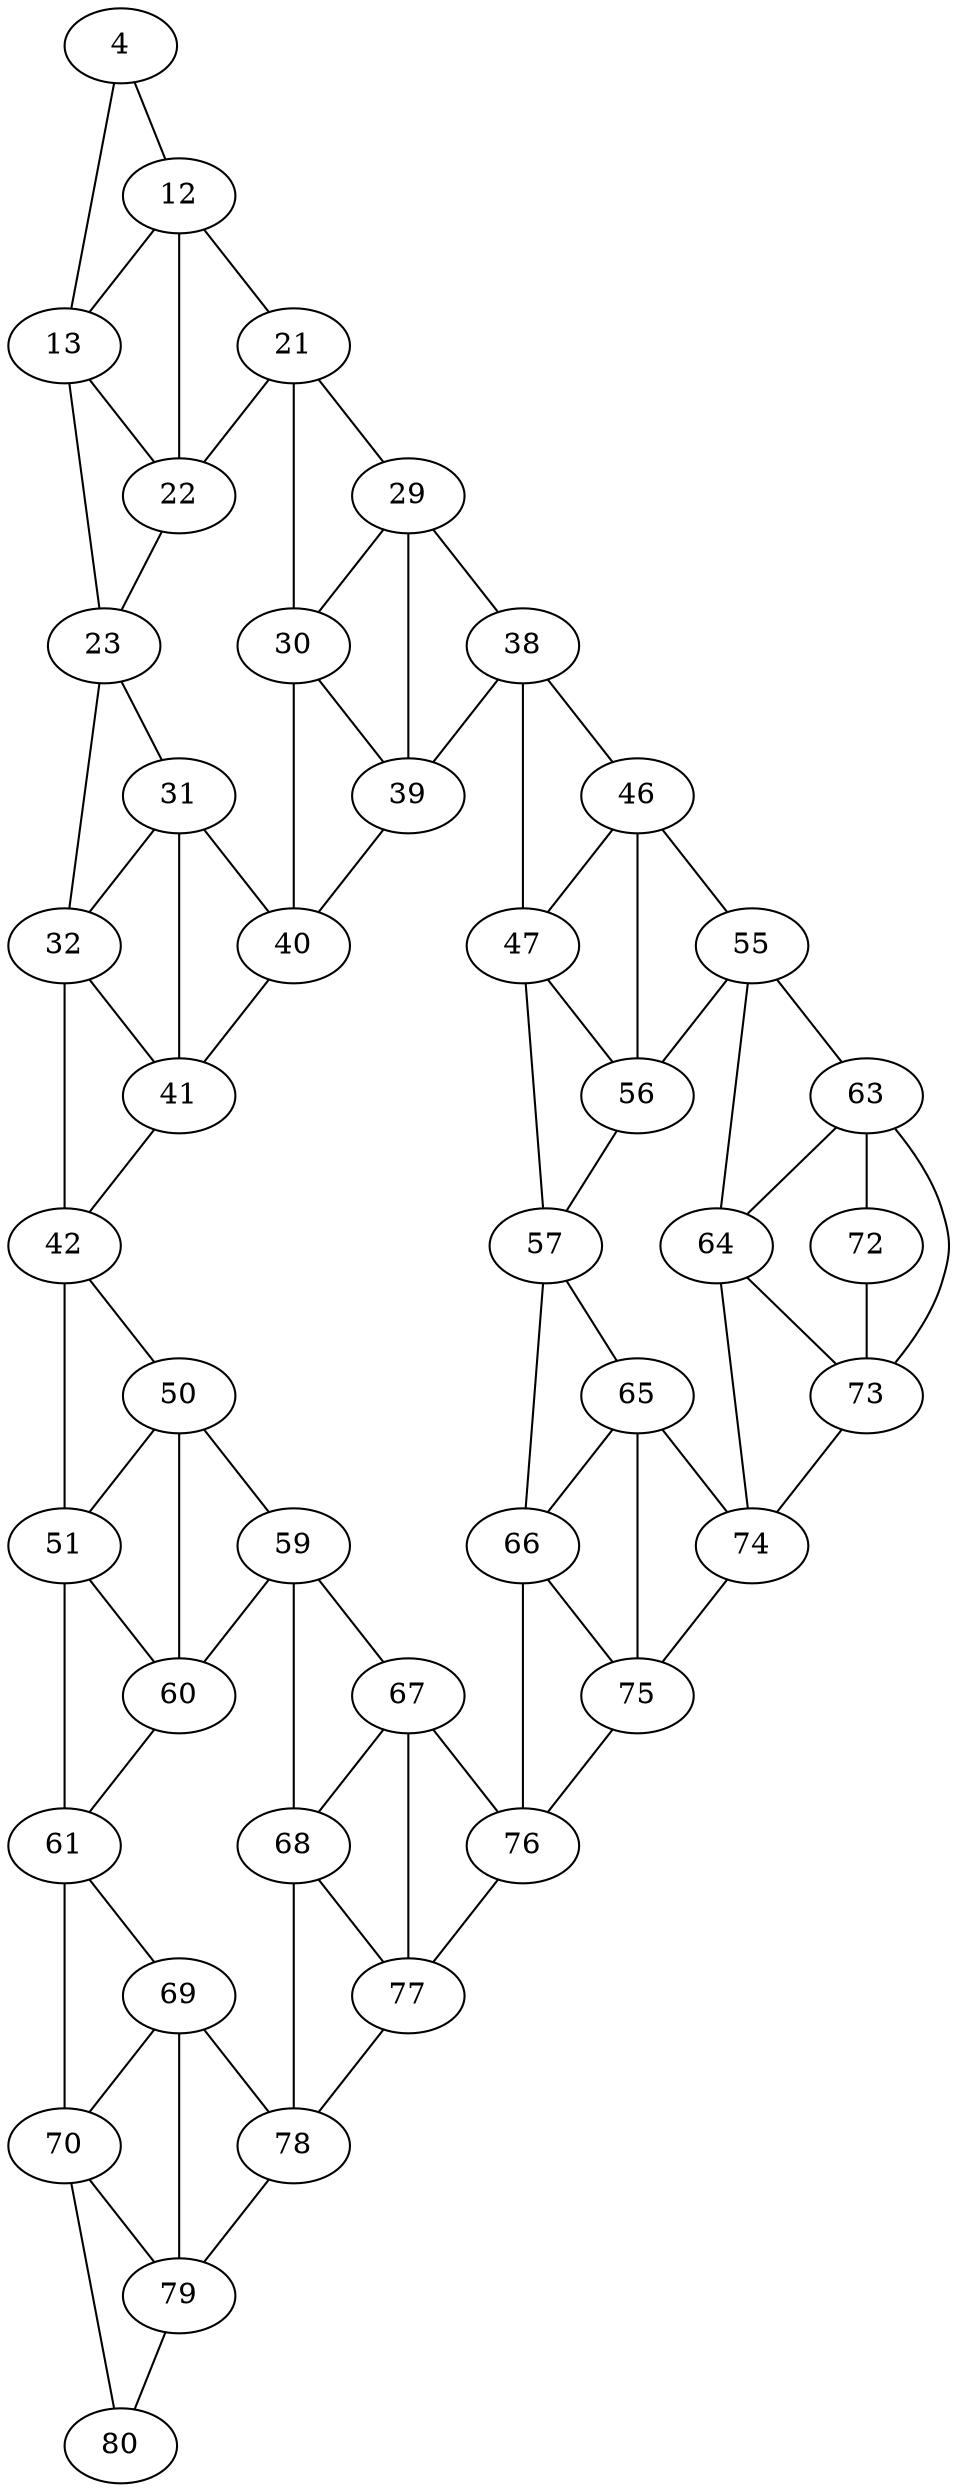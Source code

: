 graph graphname {
   overlap="false";
   4 -- 12 [weight=4];
   4 -- 13 [weight=4];
   12 -- 22 [weight=4];
   12 -- 13 [weight=4];
   12 -- 21 [weight=4];
   13 -- 22 [weight=4];
   13 -- 23 [weight=4];
   21 -- 22 [weight=4];
   21 -- 29 [weight=4];
   21 -- 30 [weight=4];
   22 -- 23 [weight=4];
   23 -- 31 [weight=4];
   23 -- 32 [weight=4];
   29 -- 38 [weight=4];
   29 -- 39 [weight=4];
   29 -- 30 [weight=4];
   30 -- 39 [weight=4];
   30 -- 40 [weight=4];
   31 -- 40 [weight=4];
   31 -- 41 [weight=4];
   31 -- 32 [weight=4];
   32 -- 41 [weight=4];
   32 -- 42 [weight=4];
   38 -- 46 [weight=4];
   38 -- 47 [weight=4];
   38 -- 39 [weight=4];
   39 -- 40 [weight=4];
   40 -- 41 [weight=4];
   41 -- 42 [weight=4];
   42 -- 50 [weight=4];
   42 -- 51 [weight=4];
   46 -- 55 [weight=4];
   46 -- 56 [weight=4];
   46 -- 47 [weight=4];
   47 -- 56 [weight=4];
   47 -- 57 [weight=4];
   50 -- 59 [weight=4];
   50 -- 60 [weight=4];
   50 -- 51 [weight=4];
   51 -- 60 [weight=4];
   51 -- 61 [weight=4];
   55 -- 56 [weight=4];
   55 -- 63 [weight=4];
   55 -- 64 [weight=4];
   56 -- 57 [weight=4];
   57 -- 66 [weight=4];
   57 -- 65 [weight=4];
   59 -- 67 [weight=4];
   59 -- 68 [weight=4];
   59 -- 60 [weight=4];
   60 -- 61 [weight=4];
   61 -- 69 [weight=4];
   61 -- 70 [weight=4];
   63 -- 72 [weight=4];
   63 -- 73 [weight=4];
   63 -- 64 [weight=4];
   64 -- 73 [weight=4];
   64 -- 74 [weight=4];
   65 -- 66 [weight=4];
   65 -- 74 [weight=4];
   65 -- 75 [weight=4];
   66 -- 75 [weight=4];
   66 -- 76 [weight=4];
   67 -- 77 [weight=4];
   67 -- 68 [weight=4];
   67 -- 76 [weight=4];
   68 -- 77 [weight=4];
   68 -- 78 [weight=4];
   69 -- 78 [weight=4];
   69 -- 79 [weight=4];
   69 -- 70 [weight=4];
   70 -- 79 [weight=4];
   70 -- 80 [weight=4];
   72 -- 73 [weight=4];
   73 -- 74 [weight=4];
   74 -- 75 [weight=4];
   75 -- 76 [weight=4];
   76 -- 77 [weight=4];
   77 -- 78 [weight=4];
   78 -- 79 [weight=4];
   79 -- 80 [weight=4];
}
